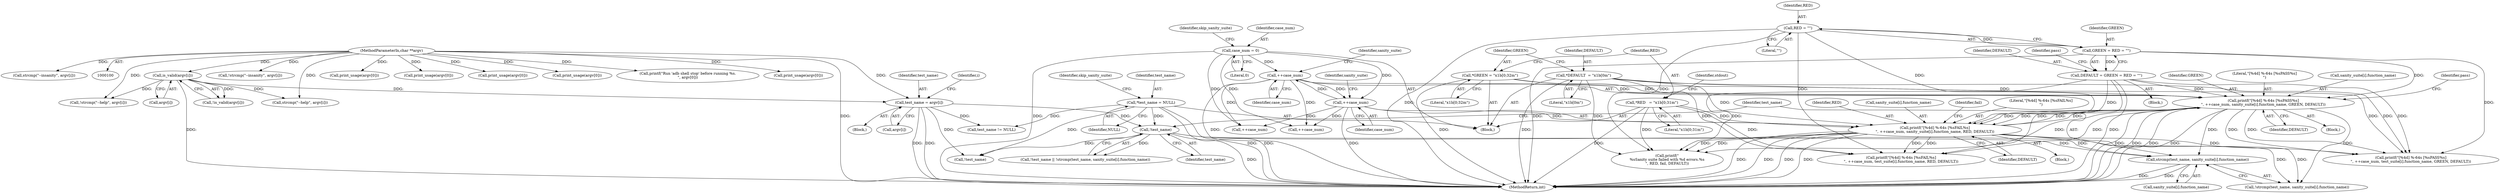 digraph "0_Android_37c88107679d36c419572732b4af6e18bb2f7dce_5@API" {
"1000360" [label="(Call,strcmp(test_name, sanity_suite[i].function_name))"];
"1000357" [label="(Call,!test_name)"];
"1000179" [label="(Call,test_name = argv[i])"];
"1000151" [label="(Call,is_valid(argv[i]))"];
"1000102" [label="(MethodParameterIn,char **argv)"];
"1000105" [label="(Call,*test_name = NULL)"];
"1000372" [label="(Call,printf(\"[%4d] %-64s [%sPASS%s]\n\", ++case_num, sanity_suite[i].function_name, GREEN, DEFAULT))"];
"1000374" [label="(Call,++case_num)"];
"1000337" [label="(Call,case_num = 0)"];
"1000389" [label="(Call,++case_num)"];
"1000387" [label="(Call,printf(\"[%4d] %-64s [%sFAIL%s]\n\", ++case_num, sanity_suite[i].function_name, RED, DEFAULT))"];
"1000312" [label="(Call,*RED   = \"\x1b[0;31m\")"];
"1000325" [label="(Call,RED = \"\")"];
"1000304" [label="(Call,*DEFAULT  = \"\x1b[0m\")"];
"1000321" [label="(Call,DEFAULT = GREEN = RED = \"\")"];
"1000323" [label="(Call,GREEN = RED = \"\")"];
"1000308" [label="(Call,*GREEN = \"\x1b[0;32m\")"];
"1000337" [label="(Call,case_num = 0)"];
"1000384" [label="(Identifier,pass)"];
"1000381" [label="(Identifier,GREEN)"];
"1000396" [label="(Identifier,RED)"];
"1000327" [label="(Literal,\"\")"];
"1000391" [label="(Call,sanity_suite[i].function_name)"];
"1000321" [label="(Call,DEFAULT = GREEN = RED = \"\")"];
"1000320" [label="(Block,)"];
"1000180" [label="(Identifier,test_name)"];
"1000373" [label="(Literal,\"[%4d] %-64s [%sPASS%s]\n\")"];
"1000138" [label="(Call,!strcmp(\"--insanity\", argv[i]))"];
"1000105" [label="(Call,*test_name = NULL)"];
"1000323" [label="(Call,GREEN = RED = \"\")"];
"1000314" [label="(Literal,\"\x1b[0;31m\")"];
"1000110" [label="(Identifier,skip_sanity_suite)"];
"1000330" [label="(Identifier,pass)"];
"1000103" [label="(Block,)"];
"1000504" [label="(MethodReturn,int)"];
"1000387" [label="(Call,printf(\"[%4d] %-64s [%sFAIL%s]\n\", ++case_num, sanity_suite[i].function_name, RED, DEFAULT))"];
"1000375" [label="(Identifier,case_num)"];
"1000386" [label="(Block,)"];
"1000325" [label="(Call,RED = \"\")"];
"1000312" [label="(Call,*RED   = \"\x1b[0;31m\")"];
"1000359" [label="(Call,!strcmp(test_name, sanity_suite[i].function_name))"];
"1000319" [label="(Identifier,stdout)"];
"1000374" [label="(Call,++case_num)"];
"1000172" [label="(Call,print_usage(argv[0]))"];
"1000150" [label="(Call,!is_valid(argv[i]))"];
"1000308" [label="(Call,*GREEN = \"\x1b[0;32m\")"];
"1000151" [label="(Call,is_valid(argv[i]))"];
"1000206" [label="(Call,print_usage(argv[0]))"];
"1000254" [label="(Call,print_usage(argv[0]))"];
"1000124" [label="(Call,!strcmp(\"--help\", argv[i]))"];
"1000397" [label="(Identifier,DEFAULT)"];
"1000356" [label="(Call,!test_name || !strcmp(test_name, sanity_suite[i].function_name))"];
"1000357" [label="(Call,!test_name)"];
"1000106" [label="(Identifier,test_name)"];
"1000406" [label="(Call,printf(\"\n%sSanity suite failed with %d errors.%s\n\", RED, fail, DEFAULT))"];
"1000310" [label="(Literal,\"\x1b[0;32m\")"];
"1000131" [label="(Call,print_usage(argv[0]))"];
"1000382" [label="(Identifier,DEFAULT)"];
"1000378" [label="(Identifier,sanity_suite)"];
"1000107" [label="(Identifier,NULL)"];
"1000309" [label="(Identifier,GREEN)"];
"1000313" [label="(Identifier,RED)"];
"1000339" [label="(Literal,0)"];
"1000371" [label="(Block,)"];
"1000376" [label="(Call,sanity_suite[i].function_name)"];
"1000122" [label="(Block,)"];
"1000342" [label="(Identifier,skip_sanity_suite)"];
"1000187" [label="(Call,printf(\"Run 'adb shell stop' before running %s.\n\", argv[0]))"];
"1000152" [label="(Call,argv[i])"];
"1000448" [label="(Call,++case_num)"];
"1000326" [label="(Identifier,RED)"];
"1000427" [label="(Call,!test_name)"];
"1000305" [label="(Identifier,DEFAULT)"];
"1000324" [label="(Identifier,GREEN)"];
"1000102" [label="(MethodParameterIn,char **argv)"];
"1000304" [label="(Call,*DEFAULT  = \"\x1b[0m\")"];
"1000125" [label="(Call,strcmp(\"--help\", argv[i]))"];
"1000372" [label="(Call,printf(\"[%4d] %-64s [%sPASS%s]\n\", ++case_num, sanity_suite[i].function_name, GREEN, DEFAULT))"];
"1000158" [label="(Call,print_usage(argv[0]))"];
"1000139" [label="(Call,strcmp(\"--insanity\", argv[i]))"];
"1000463" [label="(Call,++case_num)"];
"1000306" [label="(Literal,\"\x1b[0m\")"];
"1000461" [label="(Call,printf(\"[%4d] %-64s [%sFAIL%s]\n\", ++case_num, test_suite[i].function_name, RED, DEFAULT))"];
"1000360" [label="(Call,strcmp(test_name, sanity_suite[i].function_name))"];
"1000393" [label="(Identifier,sanity_suite)"];
"1000399" [label="(Identifier,fail)"];
"1000390" [label="(Identifier,case_num)"];
"1000446" [label="(Call,printf(\"[%4d] %-64s [%sPASS%s]\n\", ++case_num, test_suite[i].function_name, GREEN, DEFAULT))"];
"1000322" [label="(Identifier,DEFAULT)"];
"1000388" [label="(Literal,\"[%4d] %-64s [%sFAIL%s]\n\")"];
"1000166" [label="(Call,test_name != NULL)"];
"1000389" [label="(Call,++case_num)"];
"1000338" [label="(Identifier,case_num)"];
"1000181" [label="(Call,argv[i])"];
"1000121" [label="(Identifier,i)"];
"1000361" [label="(Identifier,test_name)"];
"1000179" [label="(Call,test_name = argv[i])"];
"1000362" [label="(Call,sanity_suite[i].function_name)"];
"1000358" [label="(Identifier,test_name)"];
"1000360" -> "1000359"  [label="AST: "];
"1000360" -> "1000362"  [label="CFG: "];
"1000361" -> "1000360"  [label="AST: "];
"1000362" -> "1000360"  [label="AST: "];
"1000359" -> "1000360"  [label="CFG: "];
"1000360" -> "1000504"  [label="DDG: "];
"1000360" -> "1000504"  [label="DDG: "];
"1000357" -> "1000360"  [label="DDG: "];
"1000372" -> "1000360"  [label="DDG: "];
"1000387" -> "1000360"  [label="DDG: "];
"1000357" -> "1000356"  [label="AST: "];
"1000357" -> "1000358"  [label="CFG: "];
"1000358" -> "1000357"  [label="AST: "];
"1000361" -> "1000357"  [label="CFG: "];
"1000356" -> "1000357"  [label="CFG: "];
"1000357" -> "1000504"  [label="DDG: "];
"1000357" -> "1000356"  [label="DDG: "];
"1000179" -> "1000357"  [label="DDG: "];
"1000105" -> "1000357"  [label="DDG: "];
"1000357" -> "1000359"  [label="DDG: "];
"1000357" -> "1000427"  [label="DDG: "];
"1000179" -> "1000122"  [label="AST: "];
"1000179" -> "1000181"  [label="CFG: "];
"1000180" -> "1000179"  [label="AST: "];
"1000181" -> "1000179"  [label="AST: "];
"1000121" -> "1000179"  [label="CFG: "];
"1000179" -> "1000504"  [label="DDG: "];
"1000179" -> "1000504"  [label="DDG: "];
"1000179" -> "1000166"  [label="DDG: "];
"1000151" -> "1000179"  [label="DDG: "];
"1000102" -> "1000179"  [label="DDG: "];
"1000179" -> "1000427"  [label="DDG: "];
"1000151" -> "1000150"  [label="AST: "];
"1000151" -> "1000152"  [label="CFG: "];
"1000152" -> "1000151"  [label="AST: "];
"1000150" -> "1000151"  [label="CFG: "];
"1000151" -> "1000504"  [label="DDG: "];
"1000151" -> "1000124"  [label="DDG: "];
"1000151" -> "1000125"  [label="DDG: "];
"1000151" -> "1000150"  [label="DDG: "];
"1000102" -> "1000151"  [label="DDG: "];
"1000102" -> "1000100"  [label="AST: "];
"1000102" -> "1000504"  [label="DDG: "];
"1000102" -> "1000124"  [label="DDG: "];
"1000102" -> "1000125"  [label="DDG: "];
"1000102" -> "1000131"  [label="DDG: "];
"1000102" -> "1000138"  [label="DDG: "];
"1000102" -> "1000139"  [label="DDG: "];
"1000102" -> "1000158"  [label="DDG: "];
"1000102" -> "1000172"  [label="DDG: "];
"1000102" -> "1000187"  [label="DDG: "];
"1000102" -> "1000206"  [label="DDG: "];
"1000102" -> "1000254"  [label="DDG: "];
"1000105" -> "1000103"  [label="AST: "];
"1000105" -> "1000107"  [label="CFG: "];
"1000106" -> "1000105"  [label="AST: "];
"1000107" -> "1000105"  [label="AST: "];
"1000110" -> "1000105"  [label="CFG: "];
"1000105" -> "1000504"  [label="DDG: "];
"1000105" -> "1000504"  [label="DDG: "];
"1000105" -> "1000166"  [label="DDG: "];
"1000105" -> "1000427"  [label="DDG: "];
"1000372" -> "1000371"  [label="AST: "];
"1000372" -> "1000382"  [label="CFG: "];
"1000373" -> "1000372"  [label="AST: "];
"1000374" -> "1000372"  [label="AST: "];
"1000376" -> "1000372"  [label="AST: "];
"1000381" -> "1000372"  [label="AST: "];
"1000382" -> "1000372"  [label="AST: "];
"1000384" -> "1000372"  [label="CFG: "];
"1000372" -> "1000504"  [label="DDG: "];
"1000372" -> "1000504"  [label="DDG: "];
"1000372" -> "1000504"  [label="DDG: "];
"1000372" -> "1000504"  [label="DDG: "];
"1000372" -> "1000359"  [label="DDG: "];
"1000374" -> "1000372"  [label="DDG: "];
"1000387" -> "1000372"  [label="DDG: "];
"1000387" -> "1000372"  [label="DDG: "];
"1000308" -> "1000372"  [label="DDG: "];
"1000323" -> "1000372"  [label="DDG: "];
"1000304" -> "1000372"  [label="DDG: "];
"1000321" -> "1000372"  [label="DDG: "];
"1000372" -> "1000387"  [label="DDG: "];
"1000372" -> "1000387"  [label="DDG: "];
"1000372" -> "1000406"  [label="DDG: "];
"1000372" -> "1000446"  [label="DDG: "];
"1000372" -> "1000446"  [label="DDG: "];
"1000372" -> "1000461"  [label="DDG: "];
"1000374" -> "1000375"  [label="CFG: "];
"1000375" -> "1000374"  [label="AST: "];
"1000378" -> "1000374"  [label="CFG: "];
"1000374" -> "1000504"  [label="DDG: "];
"1000337" -> "1000374"  [label="DDG: "];
"1000389" -> "1000374"  [label="DDG: "];
"1000374" -> "1000389"  [label="DDG: "];
"1000374" -> "1000448"  [label="DDG: "];
"1000374" -> "1000463"  [label="DDG: "];
"1000337" -> "1000103"  [label="AST: "];
"1000337" -> "1000339"  [label="CFG: "];
"1000338" -> "1000337"  [label="AST: "];
"1000339" -> "1000337"  [label="AST: "];
"1000342" -> "1000337"  [label="CFG: "];
"1000337" -> "1000504"  [label="DDG: "];
"1000337" -> "1000389"  [label="DDG: "];
"1000337" -> "1000448"  [label="DDG: "];
"1000337" -> "1000463"  [label="DDG: "];
"1000389" -> "1000387"  [label="AST: "];
"1000389" -> "1000390"  [label="CFG: "];
"1000390" -> "1000389"  [label="AST: "];
"1000393" -> "1000389"  [label="CFG: "];
"1000389" -> "1000504"  [label="DDG: "];
"1000389" -> "1000387"  [label="DDG: "];
"1000389" -> "1000448"  [label="DDG: "];
"1000389" -> "1000463"  [label="DDG: "];
"1000387" -> "1000386"  [label="AST: "];
"1000387" -> "1000397"  [label="CFG: "];
"1000388" -> "1000387"  [label="AST: "];
"1000391" -> "1000387"  [label="AST: "];
"1000396" -> "1000387"  [label="AST: "];
"1000397" -> "1000387"  [label="AST: "];
"1000399" -> "1000387"  [label="CFG: "];
"1000387" -> "1000504"  [label="DDG: "];
"1000387" -> "1000504"  [label="DDG: "];
"1000387" -> "1000504"  [label="DDG: "];
"1000387" -> "1000504"  [label="DDG: "];
"1000387" -> "1000359"  [label="DDG: "];
"1000312" -> "1000387"  [label="DDG: "];
"1000325" -> "1000387"  [label="DDG: "];
"1000304" -> "1000387"  [label="DDG: "];
"1000321" -> "1000387"  [label="DDG: "];
"1000387" -> "1000406"  [label="DDG: "];
"1000387" -> "1000406"  [label="DDG: "];
"1000387" -> "1000446"  [label="DDG: "];
"1000387" -> "1000461"  [label="DDG: "];
"1000387" -> "1000461"  [label="DDG: "];
"1000312" -> "1000103"  [label="AST: "];
"1000312" -> "1000314"  [label="CFG: "];
"1000313" -> "1000312"  [label="AST: "];
"1000314" -> "1000312"  [label="AST: "];
"1000319" -> "1000312"  [label="CFG: "];
"1000312" -> "1000504"  [label="DDG: "];
"1000312" -> "1000406"  [label="DDG: "];
"1000312" -> "1000461"  [label="DDG: "];
"1000325" -> "1000323"  [label="AST: "];
"1000325" -> "1000327"  [label="CFG: "];
"1000326" -> "1000325"  [label="AST: "];
"1000327" -> "1000325"  [label="AST: "];
"1000323" -> "1000325"  [label="CFG: "];
"1000325" -> "1000504"  [label="DDG: "];
"1000325" -> "1000323"  [label="DDG: "];
"1000325" -> "1000406"  [label="DDG: "];
"1000325" -> "1000461"  [label="DDG: "];
"1000304" -> "1000103"  [label="AST: "];
"1000304" -> "1000306"  [label="CFG: "];
"1000305" -> "1000304"  [label="AST: "];
"1000306" -> "1000304"  [label="AST: "];
"1000309" -> "1000304"  [label="CFG: "];
"1000304" -> "1000504"  [label="DDG: "];
"1000304" -> "1000406"  [label="DDG: "];
"1000304" -> "1000446"  [label="DDG: "];
"1000304" -> "1000461"  [label="DDG: "];
"1000321" -> "1000320"  [label="AST: "];
"1000321" -> "1000323"  [label="CFG: "];
"1000322" -> "1000321"  [label="AST: "];
"1000323" -> "1000321"  [label="AST: "];
"1000330" -> "1000321"  [label="CFG: "];
"1000321" -> "1000504"  [label="DDG: "];
"1000323" -> "1000321"  [label="DDG: "];
"1000321" -> "1000406"  [label="DDG: "];
"1000321" -> "1000446"  [label="DDG: "];
"1000321" -> "1000461"  [label="DDG: "];
"1000324" -> "1000323"  [label="AST: "];
"1000323" -> "1000504"  [label="DDG: "];
"1000323" -> "1000446"  [label="DDG: "];
"1000308" -> "1000103"  [label="AST: "];
"1000308" -> "1000310"  [label="CFG: "];
"1000309" -> "1000308"  [label="AST: "];
"1000310" -> "1000308"  [label="AST: "];
"1000313" -> "1000308"  [label="CFG: "];
"1000308" -> "1000504"  [label="DDG: "];
"1000308" -> "1000446"  [label="DDG: "];
}
